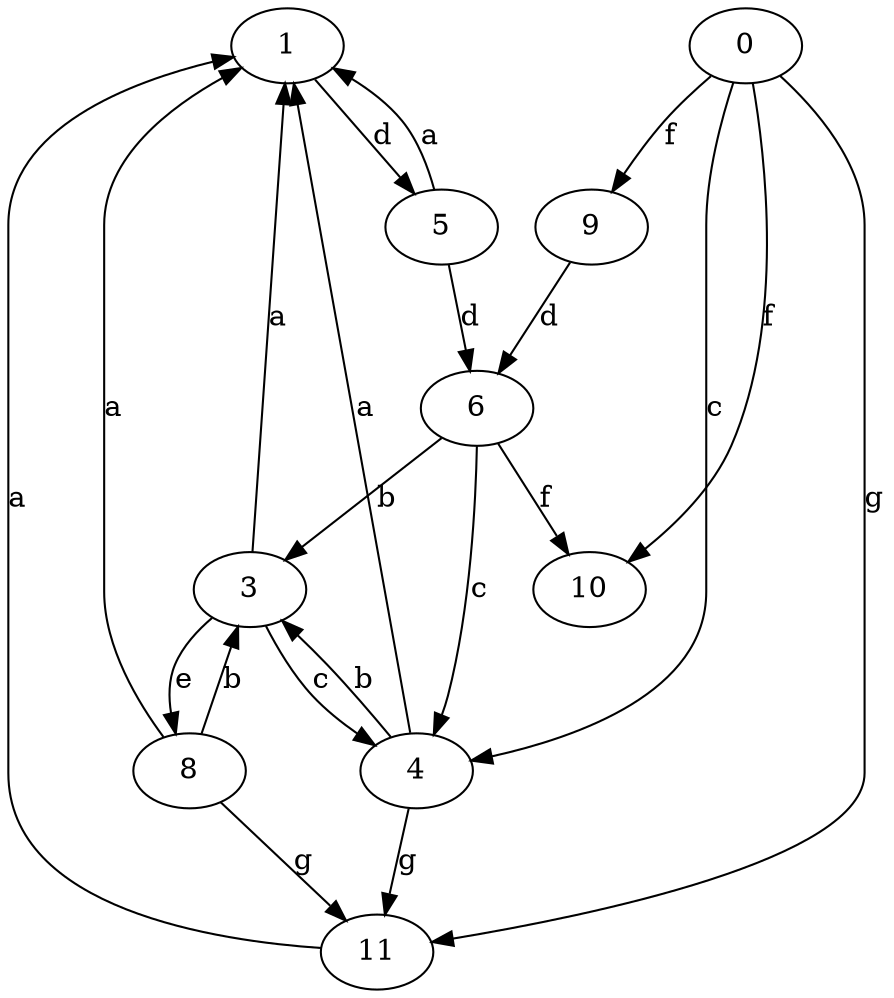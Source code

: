 strict digraph  {
1;
3;
4;
5;
6;
8;
9;
0;
10;
11;
1 -> 5  [label=d];
3 -> 1  [label=a];
3 -> 4  [label=c];
3 -> 8  [label=e];
4 -> 1  [label=a];
4 -> 3  [label=b];
4 -> 11  [label=g];
5 -> 1  [label=a];
5 -> 6  [label=d];
6 -> 3  [label=b];
6 -> 4  [label=c];
6 -> 10  [label=f];
8 -> 1  [label=a];
8 -> 3  [label=b];
8 -> 11  [label=g];
9 -> 6  [label=d];
0 -> 4  [label=c];
0 -> 9  [label=f];
0 -> 10  [label=f];
0 -> 11  [label=g];
11 -> 1  [label=a];
}

